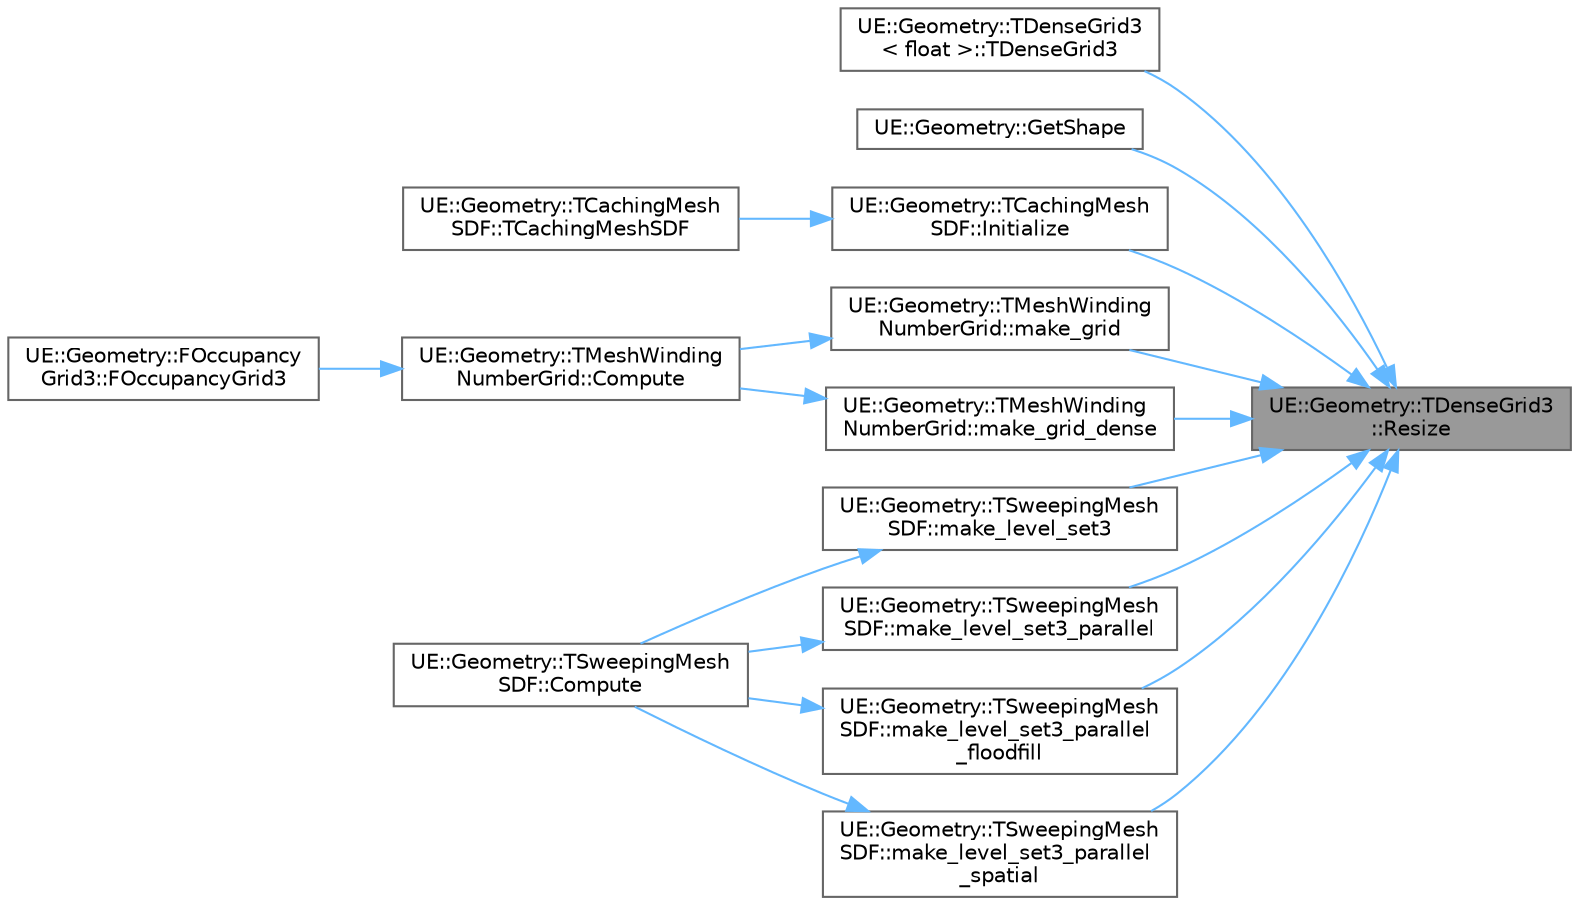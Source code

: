 digraph "UE::Geometry::TDenseGrid3::Resize"
{
 // INTERACTIVE_SVG=YES
 // LATEX_PDF_SIZE
  bgcolor="transparent";
  edge [fontname=Helvetica,fontsize=10,labelfontname=Helvetica,labelfontsize=10];
  node [fontname=Helvetica,fontsize=10,shape=box,height=0.2,width=0.4];
  rankdir="RL";
  Node1 [id="Node000001",label="UE::Geometry::TDenseGrid3\l::Resize",height=0.2,width=0.4,color="gray40", fillcolor="grey60", style="filled", fontcolor="black",tooltip=" "];
  Node1 -> Node2 [id="edge1_Node000001_Node000002",dir="back",color="steelblue1",style="solid",tooltip=" "];
  Node2 [id="Node000002",label="UE::Geometry::TDenseGrid3\l\< float \>::TDenseGrid3",height=0.2,width=0.4,color="grey40", fillcolor="white", style="filled",URL="$d4/dc7/classUE_1_1Geometry_1_1TDenseGrid3.html#aacb6774553dc0eb056c7de8fb0db0147",tooltip=" "];
  Node1 -> Node3 [id="edge2_Node000001_Node000003",dir="back",color="steelblue1",style="solid",tooltip=" "];
  Node3 [id="Node000003",label="UE::Geometry::GetShape",height=0.2,width=0.4,color="grey40", fillcolor="white", style="filled",URL="$d9/d39/namespaceUE_1_1Geometry.html#ac67d7270ee43d8024ca90e64cdb68113",tooltip="Convert FKLevelSetElem to FLevelSetShape3d."];
  Node1 -> Node4 [id="edge3_Node000001_Node000004",dir="back",color="steelblue1",style="solid",tooltip=" "];
  Node4 [id="Node000004",label="UE::Geometry::TCachingMesh\lSDF::Initialize",height=0.2,width=0.4,color="grey40", fillcolor="white", style="filled",URL="$d3/d26/classUE_1_1Geometry_1_1TCachingMeshSDF.html#a98ef9d89ce2285538d0561bb8a411880",tooltip=" "];
  Node4 -> Node5 [id="edge4_Node000004_Node000005",dir="back",color="steelblue1",style="solid",tooltip=" "];
  Node5 [id="Node000005",label="UE::Geometry::TCachingMesh\lSDF::TCachingMeshSDF",height=0.2,width=0.4,color="grey40", fillcolor="white", style="filled",URL="$d3/d26/classUE_1_1Geometry_1_1TCachingMeshSDF.html#a2f92e64cc5fd1fbe24e542ddcb9724aa",tooltip=" "];
  Node1 -> Node6 [id="edge5_Node000001_Node000006",dir="back",color="steelblue1",style="solid",tooltip=" "];
  Node6 [id="Node000006",label="UE::Geometry::TMeshWinding\lNumberGrid::make_grid",height=0.2,width=0.4,color="grey40", fillcolor="white", style="filled",URL="$d8/d62/classUE_1_1Geometry_1_1TMeshWindingNumberGrid.html#a2517cca7e2cd2c5bbc330f3e7b9ef435",tooltip=" "];
  Node6 -> Node7 [id="edge6_Node000006_Node000007",dir="back",color="steelblue1",style="solid",tooltip=" "];
  Node7 [id="Node000007",label="UE::Geometry::TMeshWinding\lNumberGrid::Compute",height=0.2,width=0.4,color="grey40", fillcolor="white", style="filled",URL="$d8/d62/classUE_1_1Geometry_1_1TMeshWindingNumberGrid.html#add8b176d6de81c5b78e2968b33244a32",tooltip=" "];
  Node7 -> Node8 [id="edge7_Node000007_Node000008",dir="back",color="steelblue1",style="solid",tooltip=" "];
  Node8 [id="Node000008",label="UE::Geometry::FOccupancy\lGrid3::FOccupancyGrid3",height=0.2,width=0.4,color="grey40", fillcolor="white", style="filled",URL="$d7/df2/structUE_1_1Geometry_1_1FOccupancyGrid3.html#a4aad7be746f02e77f485d8e53d06f6ad",tooltip=" "];
  Node1 -> Node9 [id="edge8_Node000001_Node000009",dir="back",color="steelblue1",style="solid",tooltip=" "];
  Node9 [id="Node000009",label="UE::Geometry::TMeshWinding\lNumberGrid::make_grid_dense",height=0.2,width=0.4,color="grey40", fillcolor="white", style="filled",URL="$d8/d62/classUE_1_1Geometry_1_1TMeshWindingNumberGrid.html#a62dfed9279b9248b33e9ef72e775c496",tooltip=" "];
  Node9 -> Node7 [id="edge9_Node000009_Node000007",dir="back",color="steelblue1",style="solid",tooltip=" "];
  Node1 -> Node10 [id="edge10_Node000001_Node000010",dir="back",color="steelblue1",style="solid",tooltip=" "];
  Node10 [id="Node000010",label="UE::Geometry::TSweepingMesh\lSDF::make_level_set3",height=0.2,width=0.4,color="grey40", fillcolor="white", style="filled",URL="$dc/d4d/classUE_1_1Geometry_1_1TSweepingMeshSDF.html#ad88ad6e8438a85215b400a87339e28af",tooltip=" "];
  Node10 -> Node11 [id="edge11_Node000010_Node000011",dir="back",color="steelblue1",style="solid",tooltip=" "];
  Node11 [id="Node000011",label="UE::Geometry::TSweepingMesh\lSDF::Compute",height=0.2,width=0.4,color="grey40", fillcolor="white", style="filled",URL="$dc/d4d/classUE_1_1Geometry_1_1TSweepingMeshSDF.html#aeb546e96e9507e8391ea290f13d7b033",tooltip="Compute the SDF with exactly specified grid origin and dimensions."];
  Node1 -> Node12 [id="edge12_Node000001_Node000012",dir="back",color="steelblue1",style="solid",tooltip=" "];
  Node12 [id="Node000012",label="UE::Geometry::TSweepingMesh\lSDF::make_level_set3_parallel",height=0.2,width=0.4,color="grey40", fillcolor="white", style="filled",URL="$dc/d4d/classUE_1_1Geometry_1_1TSweepingMeshSDF.html#a6cfd072007c413e1ac8439b8f77fcf88",tooltip=" "];
  Node12 -> Node11 [id="edge13_Node000012_Node000011",dir="back",color="steelblue1",style="solid",tooltip=" "];
  Node1 -> Node13 [id="edge14_Node000001_Node000013",dir="back",color="steelblue1",style="solid",tooltip=" "];
  Node13 [id="Node000013",label="UE::Geometry::TSweepingMesh\lSDF::make_level_set3_parallel\l_floodfill",height=0.2,width=0.4,color="grey40", fillcolor="white", style="filled",URL="$dc/d4d/classUE_1_1Geometry_1_1TSweepingMeshSDF.html#a6006acc02ec4f581e4df72364150efe8",tooltip=" "];
  Node13 -> Node11 [id="edge15_Node000013_Node000011",dir="back",color="steelblue1",style="solid",tooltip=" "];
  Node1 -> Node14 [id="edge16_Node000001_Node000014",dir="back",color="steelblue1",style="solid",tooltip=" "];
  Node14 [id="Node000014",label="UE::Geometry::TSweepingMesh\lSDF::make_level_set3_parallel\l_spatial",height=0.2,width=0.4,color="grey40", fillcolor="white", style="filled",URL="$dc/d4d/classUE_1_1Geometry_1_1TSweepingMeshSDF.html#a855ebabf8df8da21eb81a9c023459fd3",tooltip=" "];
  Node14 -> Node11 [id="edge17_Node000014_Node000011",dir="back",color="steelblue1",style="solid",tooltip=" "];
}

